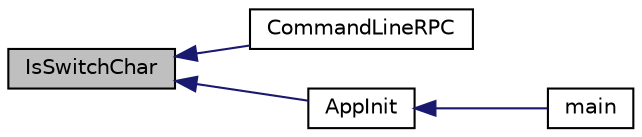 digraph "IsSwitchChar"
{
  edge [fontname="Helvetica",fontsize="10",labelfontname="Helvetica",labelfontsize="10"];
  node [fontname="Helvetica",fontsize="10",shape=record];
  rankdir="LR";
  Node313 [label="IsSwitchChar",height=0.2,width=0.4,color="black", fillcolor="grey75", style="filled", fontcolor="black"];
  Node313 -> Node314 [dir="back",color="midnightblue",fontsize="10",style="solid",fontname="Helvetica"];
  Node314 [label="CommandLineRPC",height=0.2,width=0.4,color="black", fillcolor="white", style="filled",URL="$divi-cli_8cpp.html#a4ee23259648a971c9c05aeff8b545a6d"];
  Node313 -> Node315 [dir="back",color="midnightblue",fontsize="10",style="solid",fontname="Helvetica"];
  Node315 [label="AppInit",height=0.2,width=0.4,color="black", fillcolor="white", style="filled",URL="$divid_8cpp.html#ac59316b767e6984e1285f0531275286b"];
  Node315 -> Node316 [dir="back",color="midnightblue",fontsize="10",style="solid",fontname="Helvetica"];
  Node316 [label="main",height=0.2,width=0.4,color="black", fillcolor="white", style="filled",URL="$divid_8cpp.html#a0ddf1224851353fc92bfbff6f499fa97"];
}
